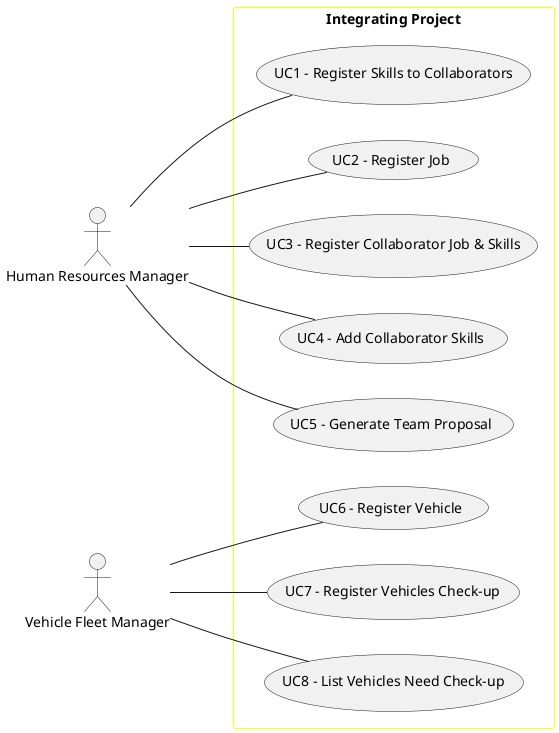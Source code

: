 @startuml
'skinparam monochrome true
skinparam packageStyle rectangle
'skinparam shadowing false

skinparam rectangle{
    BorderColor yellow
}

'title Use Case Diagram Example
actor "Human Resources Manager" as HRM
actor  "Vehicle Fleet Manager" as VFM
left to right direction

rectangle "Integrating Project" as actors {
        usecase "UC1 - Register Skills to Collaborators" as UC1
        HRM -- UC1
        usecase "UC2 - Register Job" as UC2
        HRM -- UC2
        usecase "UC3 - Register Collaborator Job & Skills" as UC3
        HRM -- UC3
        usecase "UC4 - Add Collaborator Skills" as UC4
        HRM -- UC4
        usecase "UC5 - Generate Team Proposal" as UC5
        HRM -- UC5
        usecase "UC6 - Register Vehicle" as UC6
        VFM -- UC6
        usecase "UC7 - Register Vehicles Check-up" as UC7
        VFM -- UC7
        usecase "UC8 - List Vehicles Need Check-up" as UC8
        VFM -- UC8
}


@enduml